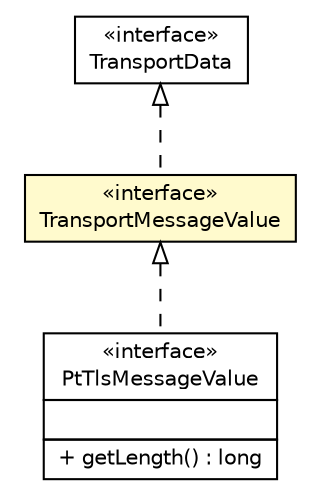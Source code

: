 #!/usr/local/bin/dot
#
# Class diagram 
# Generated by UMLGraph version R5_6 (http://www.umlgraph.org/)
#

digraph G {
	edge [fontname="Helvetica",fontsize=10,labelfontname="Helvetica",labelfontsize=10];
	node [fontname="Helvetica",fontsize=10,shape=plaintext];
	nodesep=0.25;
	ranksep=0.5;
	// de.hsbremen.tc.tnc.message.t.value.TransportMessageValue
	c171271 [label=<<table title="de.hsbremen.tc.tnc.message.t.value.TransportMessageValue" border="0" cellborder="1" cellspacing="0" cellpadding="2" port="p" bgcolor="lemonChiffon" href="./TransportMessageValue.html">
		<tr><td><table border="0" cellspacing="0" cellpadding="1">
<tr><td align="center" balign="center"> &#171;interface&#187; </td></tr>
<tr><td align="center" balign="center"> TransportMessageValue </td></tr>
		</table></td></tr>
		</table>>, URL="./TransportMessageValue.html", fontname="Helvetica", fontcolor="black", fontsize=10.0];
	// de.hsbremen.tc.tnc.message.t.TransportData
	c171276 [label=<<table title="de.hsbremen.tc.tnc.message.t.TransportData" border="0" cellborder="1" cellspacing="0" cellpadding="2" port="p" href="../TransportData.html">
		<tr><td><table border="0" cellspacing="0" cellpadding="1">
<tr><td align="center" balign="center"> &#171;interface&#187; </td></tr>
<tr><td align="center" balign="center"> TransportData </td></tr>
		</table></td></tr>
		</table>>, URL="../TransportData.html", fontname="Helvetica", fontcolor="black", fontsize=10.0];
	// org.ietf.nea.pt.value.PtTlsMessageValue
	c171296 [label=<<table title="org.ietf.nea.pt.value.PtTlsMessageValue" border="0" cellborder="1" cellspacing="0" cellpadding="2" port="p" href="../../../../../../../org/ietf/nea/pt/value/PtTlsMessageValue.html">
		<tr><td><table border="0" cellspacing="0" cellpadding="1">
<tr><td align="center" balign="center"> &#171;interface&#187; </td></tr>
<tr><td align="center" balign="center"> PtTlsMessageValue </td></tr>
		</table></td></tr>
		<tr><td><table border="0" cellspacing="0" cellpadding="1">
<tr><td align="left" balign="left">  </td></tr>
		</table></td></tr>
		<tr><td><table border="0" cellspacing="0" cellpadding="1">
<tr><td align="left" balign="left"> + getLength() : long </td></tr>
		</table></td></tr>
		</table>>, URL="../../../../../../../org/ietf/nea/pt/value/PtTlsMessageValue.html", fontname="Helvetica", fontcolor="black", fontsize=10.0];
	//de.hsbremen.tc.tnc.message.t.value.TransportMessageValue implements de.hsbremen.tc.tnc.message.t.TransportData
	c171276:p -> c171271:p [dir=back,arrowtail=empty,style=dashed];
	//org.ietf.nea.pt.value.PtTlsMessageValue implements de.hsbremen.tc.tnc.message.t.value.TransportMessageValue
	c171271:p -> c171296:p [dir=back,arrowtail=empty,style=dashed];
}

